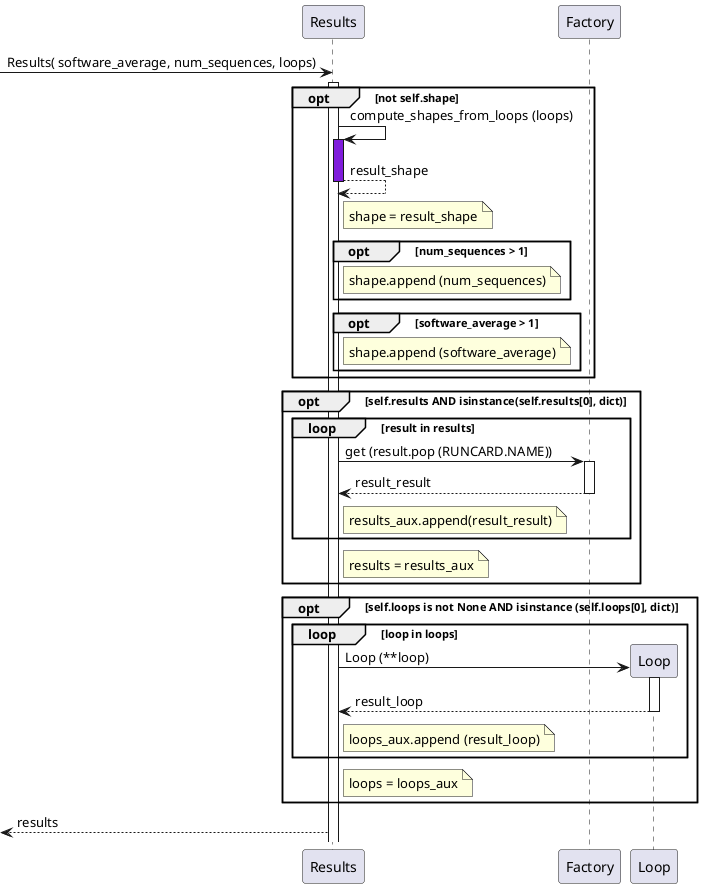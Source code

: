 @startuml

participant Results as results
participant Factory as factory
participant Loop as loop_


[-> results **: Results( software_average, num_sequences, loops)
activate results
opt not self.shape
    results -> results: compute_shapes_from_loops (loops)
    activate results #7F1CDB
    return result_shape
    note right of results: shape = result_shape
    opt num_sequences > 1
        note right of results: shape.append (num_sequences)
    end
    opt software_average > 1
        note right of results: shape.append (software_average)
    end
end
opt self.results AND isinstance(self.results[0], dict)
    loop result in results
        results -> factory ++: get (result.pop (RUNCARD.NAME))
        return result_result
        note right of results: results_aux.append(result_result)
    end
    note right of results: results = results_aux
end
opt self.loops is not None AND isinstance (self.loops[0], dict)
    loop loop in loops
        results -> loop_ **: Loop (**loop)
        activate loop_
        return result_loop
        note right of results: loops_aux.append (result_loop)
    end
    note right of results: loops = loops_aux
end
[<-- results: results
@enduml
